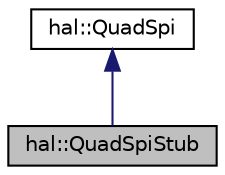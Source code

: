 digraph "hal::QuadSpiStub"
{
 // INTERACTIVE_SVG=YES
  edge [fontname="Helvetica",fontsize="10",labelfontname="Helvetica",labelfontsize="10"];
  node [fontname="Helvetica",fontsize="10",shape=record];
  Node0 [label="hal::QuadSpiStub",height=0.2,width=0.4,color="black", fillcolor="grey75", style="filled", fontcolor="black"];
  Node1 -> Node0 [dir="back",color="midnightblue",fontsize="10",style="solid",fontname="Helvetica"];
  Node1 [label="hal::QuadSpi",height=0.2,width=0.4,color="black", fillcolor="white", style="filled",URL="$dd/df2/classhal_1_1_quad_spi.html"];
}

